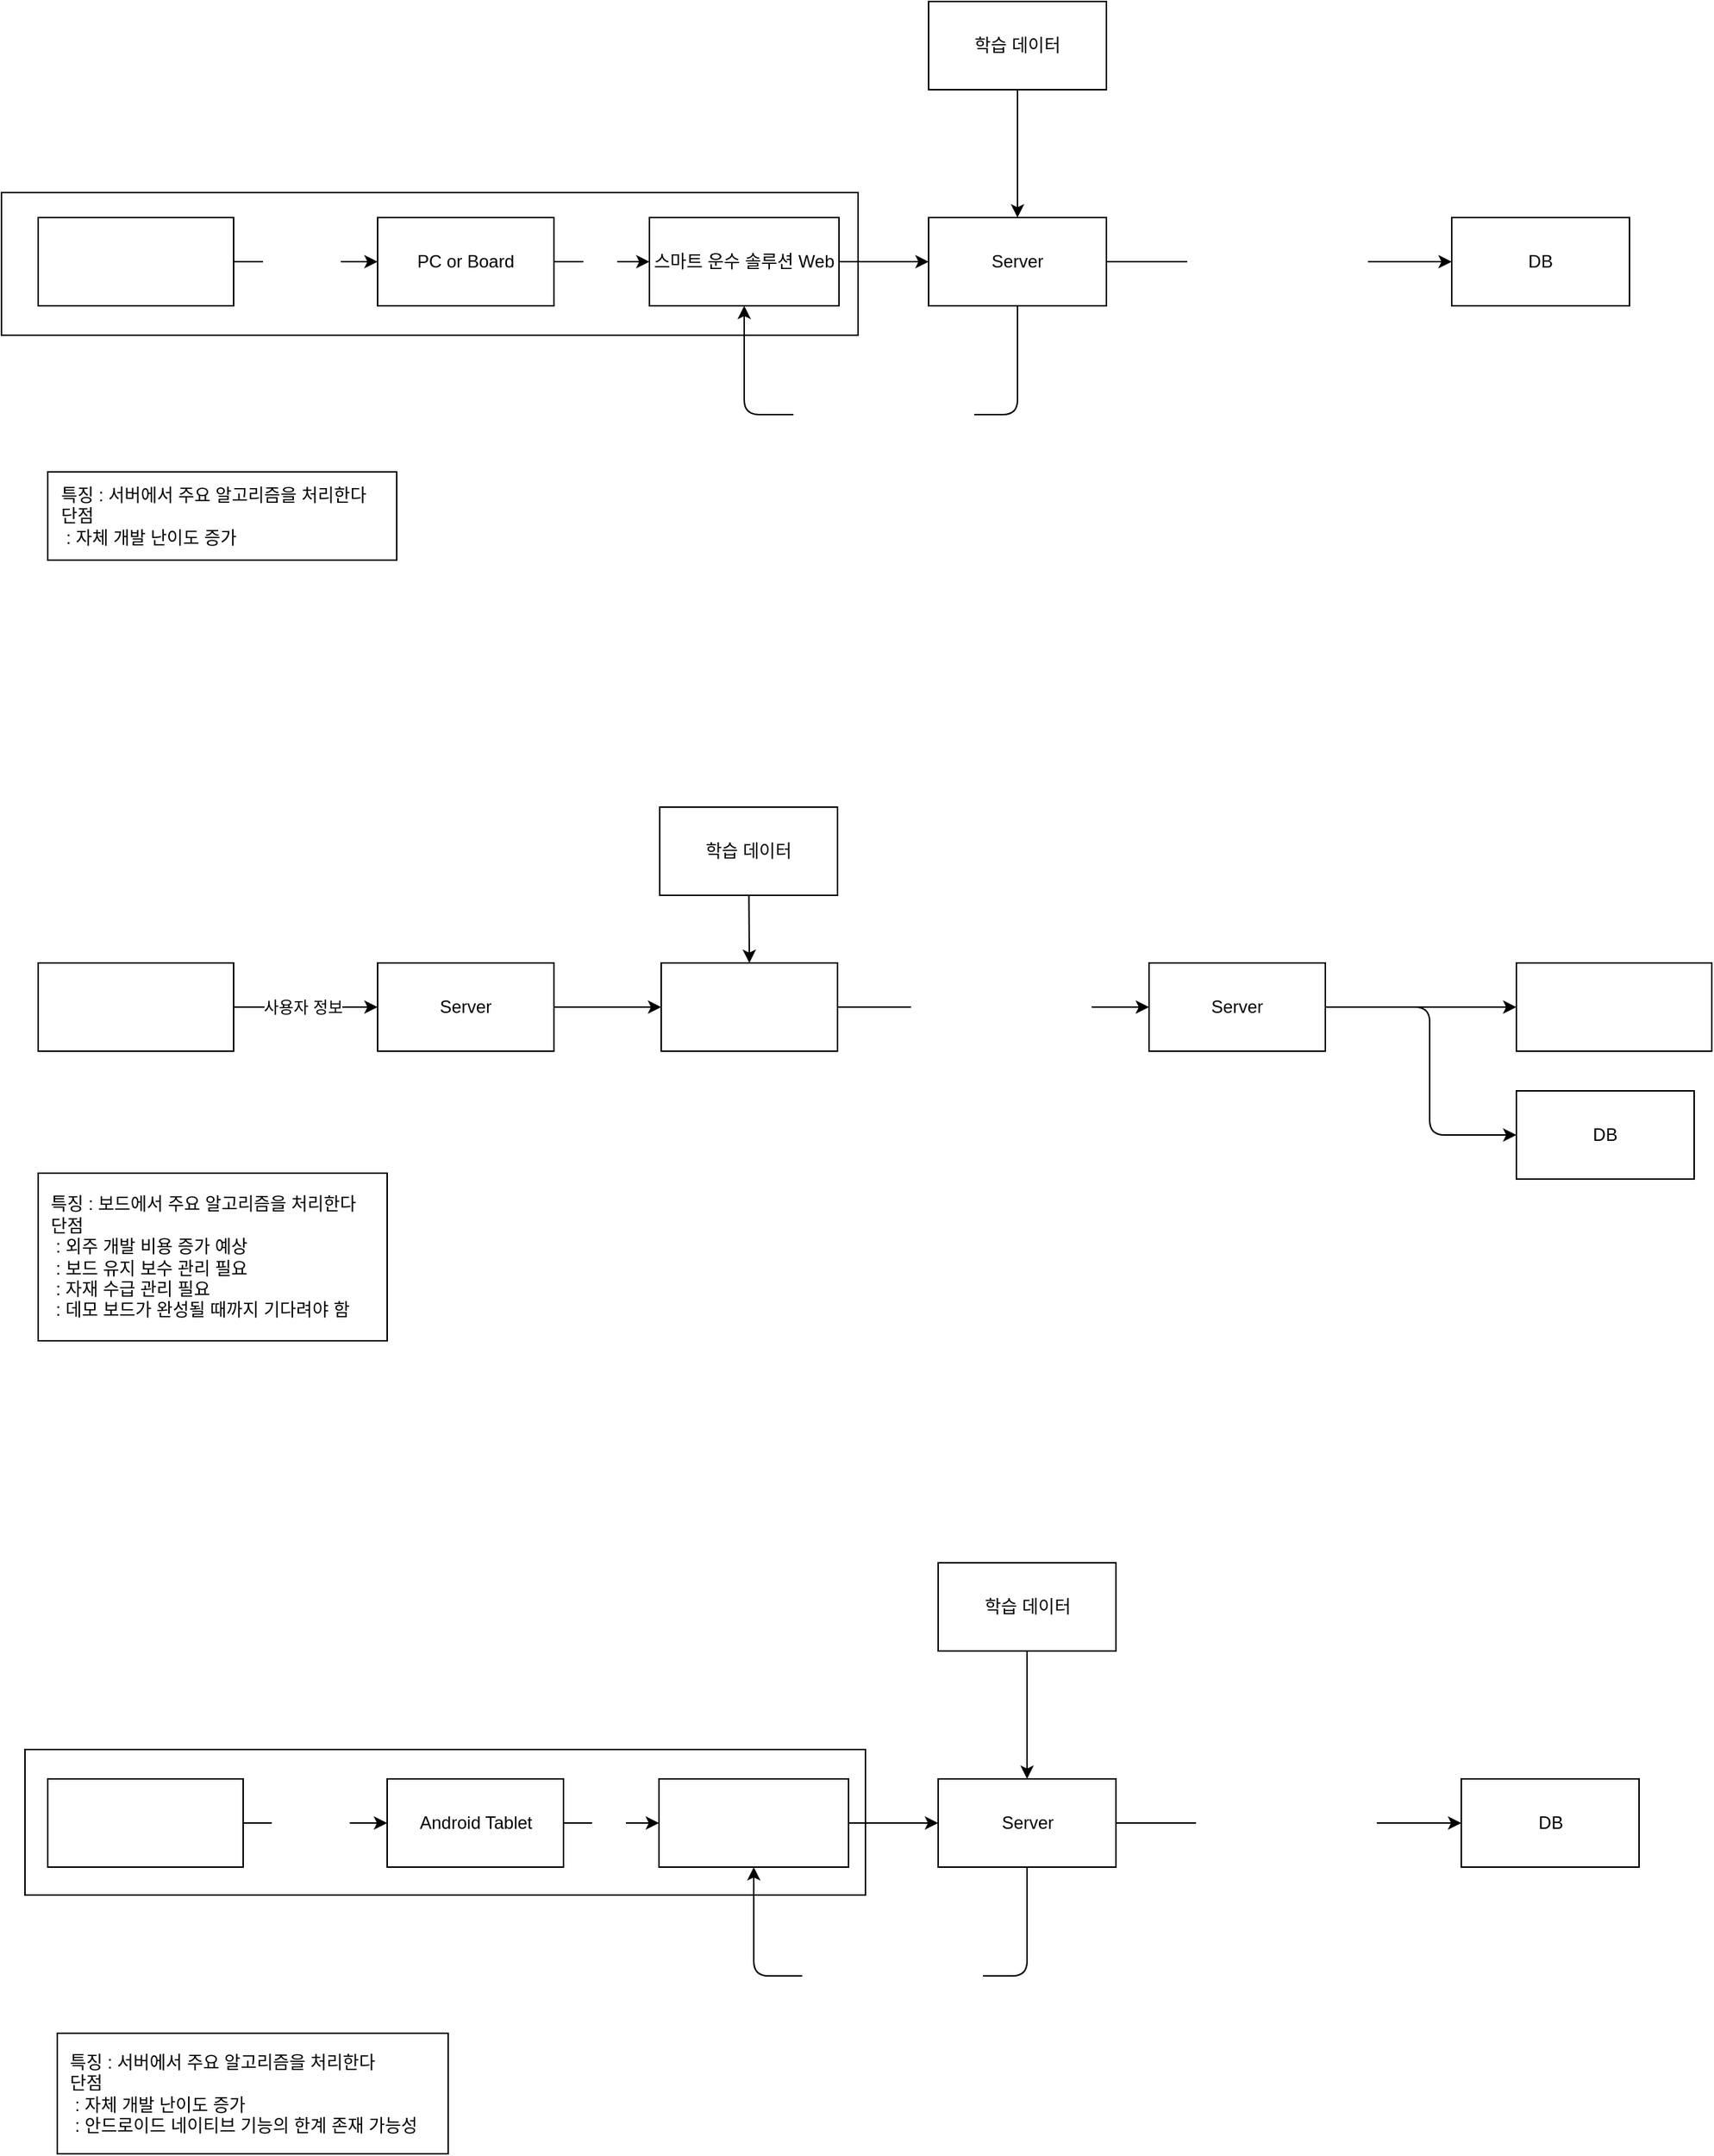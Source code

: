 <mxfile>
    <diagram id="dnFg-IwI_hOvyIyN98id" name="Structure">
        <mxGraphModel dx="1758" dy="1337" grid="0" gridSize="10" guides="1" tooltips="1" connect="1" arrows="1" fold="1" page="1" pageScale="1" pageWidth="3300" pageHeight="4681" math="0" shadow="0">
            <root>
                <mxCell id="0"/>
                <mxCell id="1" parent="0"/>
                <mxCell id="2yZTqxfSMQiWZY9_T31a-62" value="" style="rounded=0;whiteSpace=wrap;html=1;" vertex="1" parent="1">
                    <mxGeometry x="183" y="1252" width="572" height="99" as="geometry"/>
                </mxCell>
                <mxCell id="2yZTqxfSMQiWZY9_T31a-61" value="" style="rounded=0;whiteSpace=wrap;html=1;" vertex="1" parent="1">
                    <mxGeometry x="167" y="193" width="583" height="97" as="geometry"/>
                </mxCell>
                <mxCell id="7" value="" style="edgeStyle=none;html=1;" edge="1" parent="1" source="3" target="4">
                    <mxGeometry relative="1" as="geometry"/>
                </mxCell>
                <mxCell id="ldMa8FhGpG3M-blKnVUu-71" value="&lt;span&gt;&lt;font style=&quot;color: light-dark(rgb(255, 255, 255), rgb(255, 255, 255));&quot;&gt;Data&lt;/font&gt;&lt;/span&gt;" style="edgeLabel;html=1;align=center;verticalAlign=middle;resizable=0;points=[];" vertex="1" connectable="0" parent="7">
                    <mxGeometry x="-0.059" y="-1" relative="1" as="geometry">
                        <mxPoint as="offset"/>
                    </mxGeometry>
                </mxCell>
                <mxCell id="3" value="PC or Board" style="rounded=0;whiteSpace=wrap;html=1;" vertex="1" parent="1">
                    <mxGeometry x="423" y="210" width="120" height="60" as="geometry"/>
                </mxCell>
                <mxCell id="8" value="" style="edgeStyle=none;html=1;" edge="1" parent="1" source="4" target="5">
                    <mxGeometry relative="1" as="geometry"/>
                </mxCell>
                <mxCell id="4" value="스마트 운수 솔루션 Web" style="rounded=0;whiteSpace=wrap;html=1;" vertex="1" parent="1">
                    <mxGeometry x="608" y="210" width="129" height="60" as="geometry"/>
                </mxCell>
                <mxCell id="10" value="" style="edgeStyle=none;html=1;" edge="1" parent="1" source="5" target="9">
                    <mxGeometry relative="1" as="geometry"/>
                </mxCell>
                <mxCell id="14" value="&lt;span&gt;&lt;font style=&quot;color: light-dark(rgb(255, 255, 255), rgb(255, 255, 255));&quot;&gt;음주 측정 및 안면인식 결과&lt;/font&gt;&lt;/span&gt;" style="edgeLabel;html=1;align=center;verticalAlign=middle;resizable=0;points=[];" vertex="1" connectable="0" parent="10">
                    <mxGeometry x="-0.016" y="-2" relative="1" as="geometry">
                        <mxPoint as="offset"/>
                    </mxGeometry>
                </mxCell>
                <mxCell id="11" style="edgeStyle=orthogonalEdgeStyle;html=1;entryX=0.5;entryY=1;entryDx=0;entryDy=0;" edge="1" parent="1" source="5" target="4">
                    <mxGeometry relative="1" as="geometry">
                        <Array as="points">
                            <mxPoint x="858" y="344"/>
                            <mxPoint x="672" y="344"/>
                        </Array>
                    </mxGeometry>
                </mxCell>
                <mxCell id="44" value="&lt;span&gt;&lt;font style=&quot;color: light-dark(rgb(255, 255, 255), rgb(255, 255, 255));&quot;&gt;음주 측정 및 안면인식 결과&lt;/font&gt;&lt;/span&gt;" style="edgeLabel;html=1;align=center;verticalAlign=middle;resizable=0;points=[];" vertex="1" connectable="0" parent="11">
                    <mxGeometry x="-0.006" y="3" relative="1" as="geometry">
                        <mxPoint as="offset"/>
                    </mxGeometry>
                </mxCell>
                <mxCell id="5" value="Server" style="rounded=0;whiteSpace=wrap;html=1;" vertex="1" parent="1">
                    <mxGeometry x="798" y="210" width="121" height="60" as="geometry"/>
                </mxCell>
                <mxCell id="9" value="DB" style="rounded=0;whiteSpace=wrap;html=1;" vertex="1" parent="1">
                    <mxGeometry x="1154" y="210" width="121" height="60" as="geometry"/>
                </mxCell>
                <mxCell id="15" value="" style="edgeStyle=none;html=1;" edge="1" source="17" target="19" parent="1">
                    <mxGeometry relative="1" as="geometry"/>
                </mxCell>
                <mxCell id="16" value="&lt;span&gt;&lt;font style=&quot;color: light-dark(rgb(255, 255, 255), rgb(255, 255, 255));&quot;&gt;음주 측정 및 안면인식 결과&lt;/font&gt;&lt;/span&gt;" style="edgeLabel;html=1;align=center;verticalAlign=middle;resizable=0;points=[];" vertex="1" connectable="0" parent="15">
                    <mxGeometry x="0.049" y="-1" relative="1" as="geometry">
                        <mxPoint as="offset"/>
                    </mxGeometry>
                </mxCell>
                <mxCell id="17" value="&lt;span&gt;&lt;font style=&quot;color: light-dark(rgb(255, 255, 255), rgb(255, 255, 255));&quot;&gt;PC or Board&lt;/font&gt;&lt;/span&gt;" style="rounded=0;whiteSpace=wrap;html=1;" vertex="1" parent="1">
                    <mxGeometry x="616" y="717" width="120" height="60" as="geometry"/>
                </mxCell>
                <mxCell id="30" style="edgeStyle=orthogonalEdgeStyle;html=1;exitX=1;exitY=0.5;exitDx=0;exitDy=0;entryX=0;entryY=0.5;entryDx=0;entryDy=0;" edge="1" parent="1" source="19" target="27">
                    <mxGeometry relative="1" as="geometry">
                        <Array as="points">
                            <mxPoint x="1139" y="747"/>
                            <mxPoint x="1139" y="834"/>
                        </Array>
                    </mxGeometry>
                </mxCell>
                <mxCell id="19" value="Server" style="rounded=0;whiteSpace=wrap;html=1;" vertex="1" parent="1">
                    <mxGeometry x="948" y="717" width="120" height="60" as="geometry"/>
                </mxCell>
                <mxCell id="20" value="" style="edgeStyle=none;html=1;exitX=1;exitY=0.5;exitDx=0;exitDy=0;" edge="1" source="19" target="26" parent="1">
                    <mxGeometry relative="1" as="geometry">
                        <mxPoint x="1134.0" y="747" as="sourcePoint"/>
                    </mxGeometry>
                </mxCell>
                <mxCell id="26" value="&lt;span&gt;&lt;font style=&quot;color: light-dark(rgb(255, 255, 255), rgb(255, 255, 255));&quot;&gt;스마트 운수 솔루션 Web&lt;/font&gt;&lt;/span&gt;" style="rounded=0;whiteSpace=wrap;html=1;" vertex="1" parent="1">
                    <mxGeometry x="1198" y="717" width="133" height="60" as="geometry"/>
                </mxCell>
                <mxCell id="27" value="DB" style="rounded=0;whiteSpace=wrap;html=1;" vertex="1" parent="1">
                    <mxGeometry x="1198" y="804" width="121" height="60" as="geometry"/>
                </mxCell>
                <mxCell id="41" value="" style="edgeStyle=none;html=1;" edge="1" parent="1" source="40" target="5">
                    <mxGeometry relative="1" as="geometry"/>
                </mxCell>
                <mxCell id="40" value="학습 데이터" style="rounded=0;whiteSpace=wrap;html=1;" vertex="1" parent="1">
                    <mxGeometry x="798" y="63" width="121" height="60" as="geometry"/>
                </mxCell>
                <mxCell id="43" value="" style="edgeStyle=none;html=1;entryX=0.5;entryY=0;entryDx=0;entryDy=0;" edge="1" parent="1" source="42" target="17">
                    <mxGeometry relative="1" as="geometry"/>
                </mxCell>
                <mxCell id="42" value="학습 데이터" style="rounded=0;whiteSpace=wrap;html=1;" vertex="1" parent="1">
                    <mxGeometry x="615" y="611" width="121" height="60" as="geometry"/>
                </mxCell>
                <mxCell id="ldMa8FhGpG3M-blKnVUu-58" value="" style="edgeStyle=none;html=1;" edge="1" parent="1" source="ldMa8FhGpG3M-blKnVUu-56" target="ldMa8FhGpG3M-blKnVUu-57">
                    <mxGeometry relative="1" as="geometry"/>
                </mxCell>
                <mxCell id="ldMa8FhGpG3M-blKnVUu-60" value="사용자 정보" style="edgeLabel;html=1;align=center;verticalAlign=middle;resizable=0;points=[];" vertex="1" connectable="0" parent="ldMa8FhGpG3M-blKnVUu-58">
                    <mxGeometry x="-0.04" relative="1" as="geometry">
                        <mxPoint as="offset"/>
                    </mxGeometry>
                </mxCell>
                <mxCell id="ldMa8FhGpG3M-blKnVUu-56" value="&lt;span&gt;&lt;font style=&quot;color: light-dark(rgb(255, 255, 255), rgb(255, 255, 255));&quot;&gt;스마트 운수 솔루션 Web&lt;/font&gt;&lt;/span&gt;" style="rounded=0;whiteSpace=wrap;html=1;" vertex="1" parent="1">
                    <mxGeometry x="192" y="717" width="133" height="60" as="geometry"/>
                </mxCell>
                <mxCell id="ldMa8FhGpG3M-blKnVUu-59" value="" style="edgeStyle=none;html=1;" edge="1" parent="1" source="ldMa8FhGpG3M-blKnVUu-57" target="17">
                    <mxGeometry relative="1" as="geometry"/>
                </mxCell>
                <mxCell id="ldMa8FhGpG3M-blKnVUu-57" value="Server" style="rounded=0;whiteSpace=wrap;html=1;" vertex="1" parent="1">
                    <mxGeometry x="423" y="717" width="120" height="60" as="geometry"/>
                </mxCell>
                <mxCell id="ldMa8FhGpG3M-blKnVUu-67" style="edgeStyle=none;html=1;exitX=1;exitY=0.5;exitDx=0;exitDy=0;entryX=0;entryY=0.5;entryDx=0;entryDy=0;" edge="1" parent="1" source="ldMa8FhGpG3M-blKnVUu-66" target="3">
                    <mxGeometry relative="1" as="geometry"/>
                </mxCell>
                <mxCell id="ldMa8FhGpG3M-blKnVUu-68" value="&lt;span&gt;&lt;font style=&quot;color: light-dark(rgb(255, 255, 255), rgb(255, 255, 255));&quot;&gt;사용자 정보&lt;/font&gt;&lt;/span&gt;" style="edgeLabel;html=1;align=center;verticalAlign=middle;resizable=0;points=[];" vertex="1" connectable="0" parent="ldMa8FhGpG3M-blKnVUu-67">
                    <mxGeometry x="-0.071" relative="1" as="geometry">
                        <mxPoint as="offset"/>
                    </mxGeometry>
                </mxCell>
                <mxCell id="ldMa8FhGpG3M-blKnVUu-66" value="&lt;span&gt;&lt;font style=&quot;color: light-dark(rgb(255, 255, 255), rgb(255, 255, 255));&quot;&gt;스마트 운수 솔루션 Web&lt;/font&gt;&lt;/span&gt;" style="rounded=0;whiteSpace=wrap;html=1;" vertex="1" parent="1">
                    <mxGeometry x="192" y="210" width="133" height="60" as="geometry"/>
                </mxCell>
                <mxCell id="ldMa8FhGpG3M-blKnVUu-72" value="&amp;nbsp; 특징 : 서버에서 주요 알고리즘을 처리한다&lt;div&gt;&amp;nbsp; 단점&lt;/div&gt;&lt;div&gt;&amp;nbsp; &amp;nbsp;: 자체 개발 난이도 증가&amp;nbsp;&amp;nbsp;&lt;/div&gt;" style="rounded=0;whiteSpace=wrap;html=1;align=left;" vertex="1" parent="1">
                    <mxGeometry x="198.5" y="383" width="237.5" height="60" as="geometry"/>
                </mxCell>
                <mxCell id="ldMa8FhGpG3M-blKnVUu-73" value="&amp;nbsp; 특징 : 보드에서 주요 알고리즘을 처리한다&lt;div&gt;&amp;nbsp; 단점&lt;/div&gt;&lt;div&gt;&amp;nbsp; &amp;nbsp;: 외주 개발 비용 증가 예상&lt;/div&gt;&lt;div&gt;&amp;nbsp; &amp;nbsp;: 보드 유지 보수 관리 필요&lt;/div&gt;&lt;div&gt;&amp;nbsp; &amp;nbsp;: 자재 수급 관리 필요&lt;/div&gt;&lt;div&gt;&amp;nbsp; &amp;nbsp;: 데모 보드가 완성될 때까지 기다려야 함&lt;/div&gt;" style="rounded=0;whiteSpace=wrap;html=1;align=left;" vertex="1" parent="1">
                    <mxGeometry x="192" y="860" width="237.5" height="114" as="geometry"/>
                </mxCell>
                <mxCell id="2yZTqxfSMQiWZY9_T31a-44" value="" style="edgeStyle=none;html=1;" edge="1" source="2yZTqxfSMQiWZY9_T31a-46" target="2yZTqxfSMQiWZY9_T31a-48" parent="1">
                    <mxGeometry relative="1" as="geometry"/>
                </mxCell>
                <mxCell id="2yZTqxfSMQiWZY9_T31a-45" value="&lt;span&gt;&lt;font style=&quot;color: light-dark(rgb(255, 255, 255), rgb(255, 255, 255));&quot;&gt;Data&lt;/font&gt;&lt;/span&gt;" style="edgeLabel;html=1;align=center;verticalAlign=middle;resizable=0;points=[];" vertex="1" connectable="0" parent="2yZTqxfSMQiWZY9_T31a-44">
                    <mxGeometry x="-0.059" y="-1" relative="1" as="geometry">
                        <mxPoint as="offset"/>
                    </mxGeometry>
                </mxCell>
                <mxCell id="2yZTqxfSMQiWZY9_T31a-46" value="Android Tablet" style="rounded=0;whiteSpace=wrap;html=1;" vertex="1" parent="1">
                    <mxGeometry x="429.5" y="1272" width="120" height="60" as="geometry"/>
                </mxCell>
                <mxCell id="2yZTqxfSMQiWZY9_T31a-47" value="" style="edgeStyle=none;html=1;" edge="1" source="2yZTqxfSMQiWZY9_T31a-48" target="2yZTqxfSMQiWZY9_T31a-53" parent="1">
                    <mxGeometry relative="1" as="geometry"/>
                </mxCell>
                <mxCell id="2yZTqxfSMQiWZY9_T31a-48" value="&lt;span&gt;&lt;font style=&quot;color: light-dark(rgb(255, 255, 255), rgb(255, 255, 255));&quot;&gt;스마트 운수 솔루션 App&lt;/font&gt;&lt;/span&gt;" style="rounded=0;whiteSpace=wrap;html=1;" vertex="1" parent="1">
                    <mxGeometry x="614.5" y="1272" width="129" height="60" as="geometry"/>
                </mxCell>
                <mxCell id="2yZTqxfSMQiWZY9_T31a-49" value="" style="edgeStyle=none;html=1;" edge="1" source="2yZTqxfSMQiWZY9_T31a-53" target="2yZTqxfSMQiWZY9_T31a-54" parent="1">
                    <mxGeometry relative="1" as="geometry"/>
                </mxCell>
                <mxCell id="2yZTqxfSMQiWZY9_T31a-50" value="&lt;span&gt;&lt;font style=&quot;color: light-dark(rgb(255, 255, 255), rgb(255, 255, 255));&quot;&gt;음주 측정 및 안면인식 결과&lt;/font&gt;&lt;/span&gt;" style="edgeLabel;html=1;align=center;verticalAlign=middle;resizable=0;points=[];" vertex="1" connectable="0" parent="2yZTqxfSMQiWZY9_T31a-49">
                    <mxGeometry x="-0.016" y="-2" relative="1" as="geometry">
                        <mxPoint as="offset"/>
                    </mxGeometry>
                </mxCell>
                <mxCell id="2yZTqxfSMQiWZY9_T31a-51" style="edgeStyle=orthogonalEdgeStyle;html=1;entryX=0.5;entryY=1;entryDx=0;entryDy=0;" edge="1" source="2yZTqxfSMQiWZY9_T31a-53" target="2yZTqxfSMQiWZY9_T31a-48" parent="1">
                    <mxGeometry relative="1" as="geometry">
                        <Array as="points">
                            <mxPoint x="864.5" y="1406"/>
                            <mxPoint x="678.5" y="1406"/>
                        </Array>
                    </mxGeometry>
                </mxCell>
                <mxCell id="2yZTqxfSMQiWZY9_T31a-52" value="&lt;span&gt;&lt;font style=&quot;color: light-dark(rgb(255, 255, 255), rgb(255, 255, 255));&quot;&gt;음주 측정 및 안면인식 결과&lt;/font&gt;&lt;/span&gt;" style="edgeLabel;html=1;align=center;verticalAlign=middle;resizable=0;points=[];" vertex="1" connectable="0" parent="2yZTqxfSMQiWZY9_T31a-51">
                    <mxGeometry x="-0.006" y="3" relative="1" as="geometry">
                        <mxPoint as="offset"/>
                    </mxGeometry>
                </mxCell>
                <mxCell id="2yZTqxfSMQiWZY9_T31a-53" value="Server" style="rounded=0;whiteSpace=wrap;html=1;" vertex="1" parent="1">
                    <mxGeometry x="804.5" y="1272" width="121" height="60" as="geometry"/>
                </mxCell>
                <mxCell id="2yZTqxfSMQiWZY9_T31a-54" value="DB" style="rounded=0;whiteSpace=wrap;html=1;" vertex="1" parent="1">
                    <mxGeometry x="1160.5" y="1272" width="121" height="60" as="geometry"/>
                </mxCell>
                <mxCell id="2yZTqxfSMQiWZY9_T31a-55" value="" style="edgeStyle=none;html=1;" edge="1" source="2yZTqxfSMQiWZY9_T31a-56" target="2yZTqxfSMQiWZY9_T31a-53" parent="1">
                    <mxGeometry relative="1" as="geometry"/>
                </mxCell>
                <mxCell id="2yZTqxfSMQiWZY9_T31a-56" value="학습 데이터" style="rounded=0;whiteSpace=wrap;html=1;" vertex="1" parent="1">
                    <mxGeometry x="804.5" y="1125" width="121" height="60" as="geometry"/>
                </mxCell>
                <mxCell id="2yZTqxfSMQiWZY9_T31a-57" style="edgeStyle=none;html=1;exitX=1;exitY=0.5;exitDx=0;exitDy=0;entryX=0;entryY=0.5;entryDx=0;entryDy=0;" edge="1" source="2yZTqxfSMQiWZY9_T31a-59" target="2yZTqxfSMQiWZY9_T31a-46" parent="1">
                    <mxGeometry relative="1" as="geometry"/>
                </mxCell>
                <mxCell id="2yZTqxfSMQiWZY9_T31a-58" value="&lt;span&gt;&lt;font style=&quot;color: light-dark(rgb(255, 255, 255), rgb(255, 255, 255));&quot;&gt;사용자 정보&lt;/font&gt;&lt;/span&gt;" style="edgeLabel;html=1;align=center;verticalAlign=middle;resizable=0;points=[];" vertex="1" connectable="0" parent="2yZTqxfSMQiWZY9_T31a-57">
                    <mxGeometry x="-0.071" relative="1" as="geometry">
                        <mxPoint as="offset"/>
                    </mxGeometry>
                </mxCell>
                <mxCell id="2yZTqxfSMQiWZY9_T31a-59" value="&lt;span&gt;&lt;font style=&quot;color: light-dark(rgb(255, 255, 255), rgb(255, 255, 255));&quot;&gt;스마트 운수 솔루션 App&lt;/font&gt;&lt;/span&gt;" style="rounded=0;whiteSpace=wrap;html=1;" vertex="1" parent="1">
                    <mxGeometry x="198.5" y="1272" width="133" height="60" as="geometry"/>
                </mxCell>
                <mxCell id="2yZTqxfSMQiWZY9_T31a-60" value="&amp;nbsp; 특징 : 서버에서 주요 알고리즘을 처리한다&lt;div&gt;&amp;nbsp; 단점&lt;/div&gt;&lt;div&gt;&amp;nbsp; &amp;nbsp;: 자체 개발 난이도 증가&lt;/div&gt;&lt;div&gt;&amp;nbsp; &amp;nbsp;: 안드로이드 네이티브 기능의 한계 존재 가능성&amp;nbsp;&amp;nbsp;&lt;/div&gt;" style="rounded=0;whiteSpace=wrap;html=1;align=left;" vertex="1" parent="1">
                    <mxGeometry x="205" y="1445" width="266" height="82" as="geometry"/>
                </mxCell>
            </root>
        </mxGraphModel>
    </diagram>
    <diagram id="3Y-7d6ajyFUIfxmR2m8e" name="work flow">
        <mxGraphModel dx="781" dy="594" grid="0" gridSize="10" guides="1" tooltips="1" connect="1" arrows="1" fold="1" page="1" pageScale="1" pageWidth="3300" pageHeight="4681" math="0" shadow="0">
            <root>
                <mxCell id="0"/>
                <mxCell id="1" parent="0"/>
                <mxCell id="WzlhGDnBuog5J-X9LjEf-3" value="" style="edgeStyle=none;html=1;" edge="1" parent="1" source="WzlhGDnBuog5J-X9LjEf-1" target="WzlhGDnBuog5J-X9LjEf-2">
                    <mxGeometry relative="1" as="geometry"/>
                </mxCell>
                <mxCell id="WzlhGDnBuog5J-X9LjEf-1" value="스마트 운수 솔루션&lt;div&gt;출근하기 클릭&lt;/div&gt;" style="rounded=0;whiteSpace=wrap;html=1;" vertex="1" parent="1">
                    <mxGeometry x="216" y="210" width="120" height="60" as="geometry"/>
                </mxCell>
                <mxCell id="WzlhGDnBuog5J-X9LjEf-5" value="" style="edgeStyle=none;html=1;" edge="1" parent="1" source="WzlhGDnBuog5J-X9LjEf-2" target="WzlhGDnBuog5J-X9LjEf-4">
                    <mxGeometry relative="1" as="geometry"/>
                </mxCell>
                <mxCell id="WzlhGDnBuog5J-X9LjEf-2" value="안면인식" style="rounded=0;whiteSpace=wrap;html=1;" vertex="1" parent="1">
                    <mxGeometry x="392" y="210" width="120" height="60" as="geometry"/>
                </mxCell>
                <mxCell id="WzlhGDnBuog5J-X9LjEf-7" value="" style="edgeStyle=none;html=1;" edge="1" parent="1" source="WzlhGDnBuog5J-X9LjEf-4" target="WzlhGDnBuog5J-X9LjEf-6">
                    <mxGeometry relative="1" as="geometry"/>
                </mxCell>
                <mxCell id="WzlhGDnBuog5J-X9LjEf-4" value="음주측정" style="rounded=0;whiteSpace=wrap;html=1;" vertex="1" parent="1">
                    <mxGeometry x="571" y="210" width="120" height="60" as="geometry"/>
                </mxCell>
                <mxCell id="WzlhGDnBuog5J-X9LjEf-6" value="결과" style="rounded=0;whiteSpace=wrap;html=1;" vertex="1" parent="1">
                    <mxGeometry x="739" y="210" width="120" height="60" as="geometry"/>
                </mxCell>
            </root>
        </mxGraphModel>
    </diagram>
</mxfile>